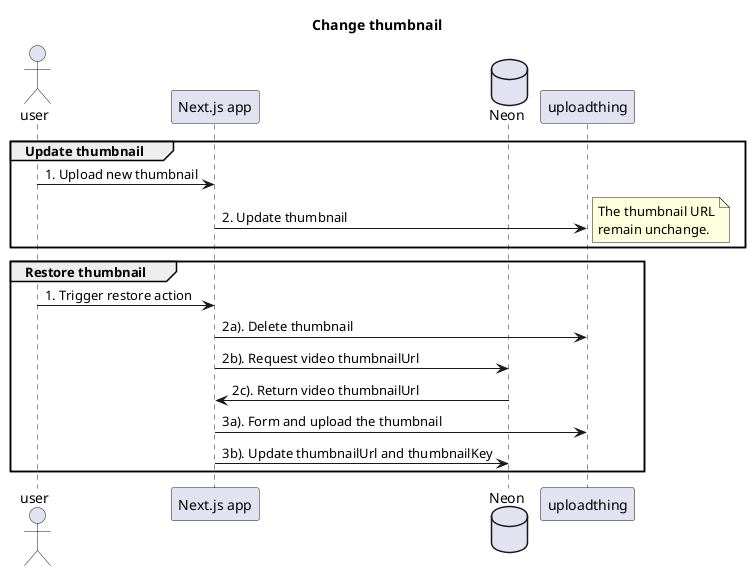 @startuml change-video-thumbnail
title Change thumbnail
actor user
participant "Next.js app" as next
database Neon as db
participant "uploadthing" as uploadthing

group Update thumbnail
    user -> next : 1. Upload new thumbnail
    next -> uploadthing : 2. Update thumbnail
    
    note right
        The thumbnail URL
        remain unchange.
    end note
end

group Restore thumbnail
    user -> next : 1. Trigger restore action
    next -> uploadthing : 2a). Delete thumbnail
    next -> db : 2b). Request video thumbnailUrl
    db -> next : 2c). Return video thumbnailUrl
    next -> uploadthing: 3a). Form and upload the thumbnail
    next -> db : 3b). Update thumbnailUrl and thumbnailKey
end
@enduml
